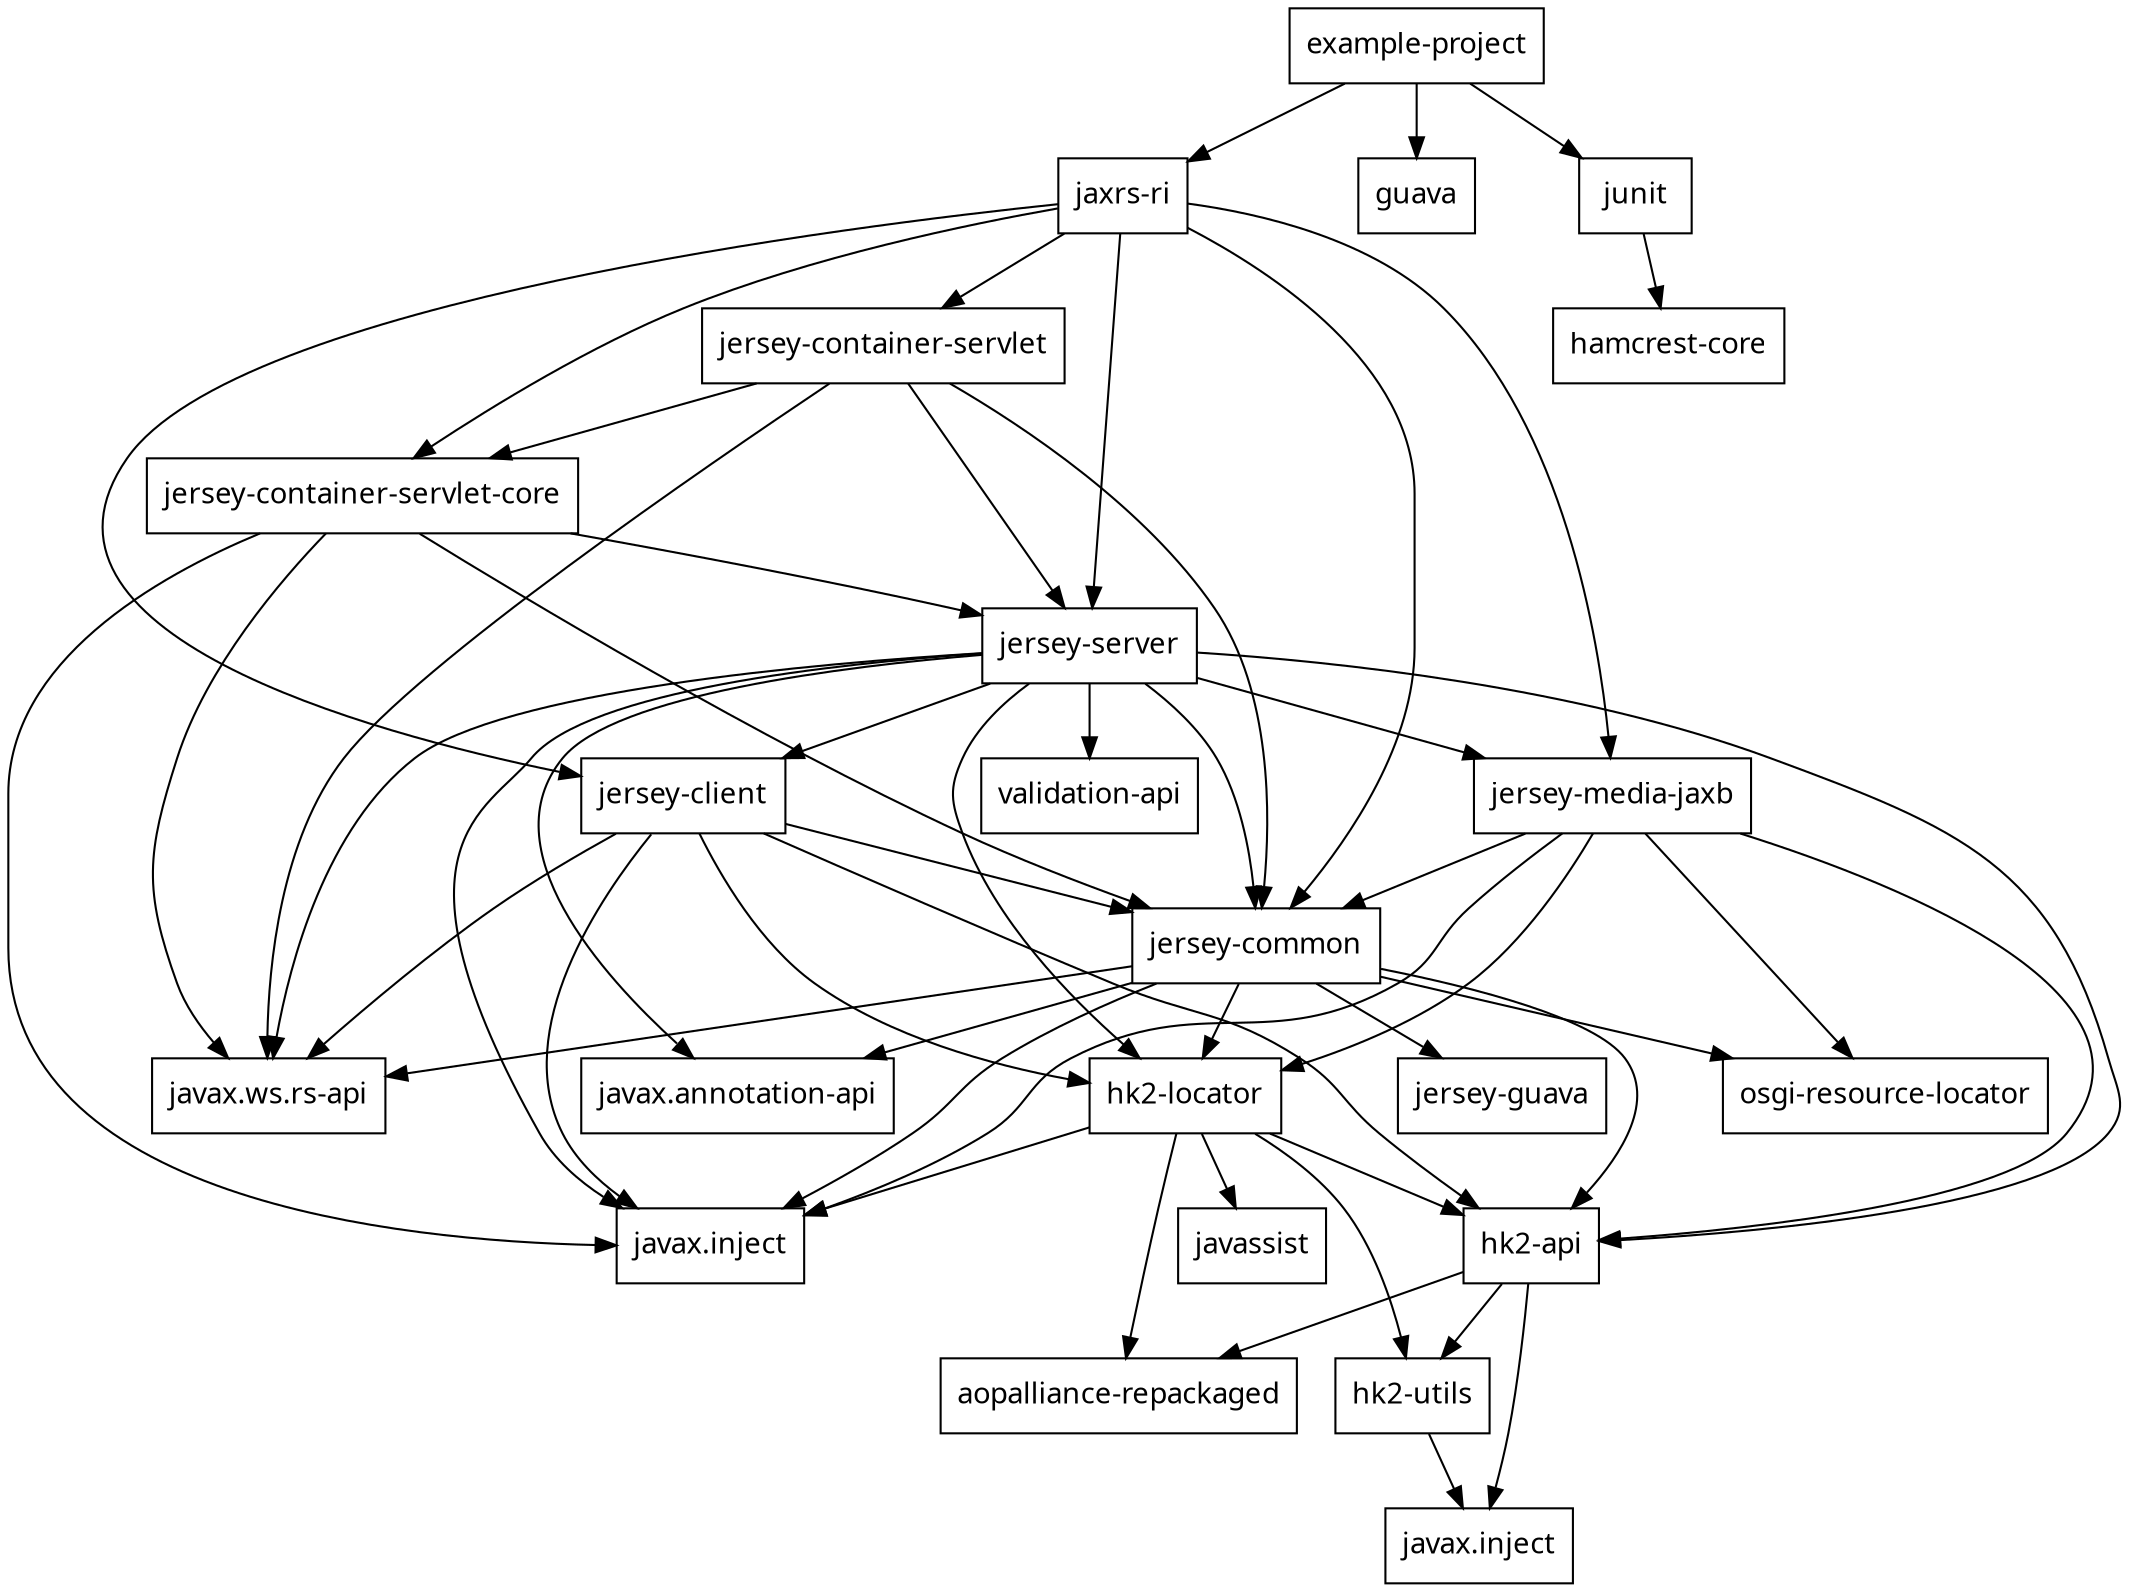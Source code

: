 digraph "G" {
node ["fontname"="Times New Roman"]
"exampleproject" ["shape"="rectangle","label"="example-project"]
"orgglassfishjerseybundlesjaxrsri" ["shape"="rectangle","label"="jaxrs-ri"]
"orgglassfishjerseycontainersjerseycontainerservlet" ["shape"="rectangle","label"="jersey-container-servlet"]
"orgglassfishjerseycontainersjerseycontainerservletcore" ["shape"="rectangle","label"="jersey-container-servlet-core"]
"orgglassfishjerseycorejerseyserver" ["shape"="rectangle","label"="jersey-server"]
"orgglassfishjerseymediajerseymediajaxb" ["shape"="rectangle","label"="jersey-media-jaxb"]
"orgglassfishjerseycorejerseycommon" ["shape"="rectangle","label"="jersey-common"]
"javaxwsrsjavaxwsrsapi" ["shape"="rectangle","label"="javax.ws.rs-api"]
"javaxannotationjavaxannotationapi" ["shape"="rectangle","label"="javax.annotation-api"]
"orgglassfishjerseybundlesrepackagedjerseyguava" ["shape"="rectangle","label"="jersey-guava"]
"orgglassfishhk2hk2locator" ["shape"="rectangle","label"="hk2-locator"]
"orgglassfishhk2hk2api" ["shape"="rectangle","label"="hk2-api"]
"orgglassfishhk2hk2utils" ["shape"="rectangle","label"="hk2-utils"]
"javaxinjectjavaxinject" ["shape"="rectangle","label"="javax.inject"]
"orgglassfishhk2externalaopalliancerepackaged" ["shape"="rectangle","label"="aopalliance-repackaged"]
"orgglassfishhk2externaljavaxinject" ["shape"="rectangle","label"="javax.inject"]
"orgjavassistjavassist" ["shape"="rectangle","label"="javassist"]
"orgglassfishhk2osgiresourcelocator" ["shape"="rectangle","label"="osgi-resource-locator"]
"orgglassfishjerseycorejerseyclient" ["shape"="rectangle","label"="jersey-client"]
"javaxvalidationvalidationapi" ["shape"="rectangle","label"="validation-api"]
"comgoogleguavaguava" ["shape"="rectangle","label"="guava"]
"junitjunit" ["shape"="rectangle","label"="junit"]
"orghamcresthamcrestcore" ["shape"="rectangle","label"="hamcrest-core"]
"exampleproject" -> "orgglassfishjerseybundlesjaxrsri"
"exampleproject" -> "comgoogleguavaguava"
"exampleproject" -> "junitjunit"
"orgglassfishjerseybundlesjaxrsri" -> "orgglassfishjerseycontainersjerseycontainerservlet"
"orgglassfishjerseybundlesjaxrsri" -> "orgglassfishjerseycontainersjerseycontainerservletcore"
"orgglassfishjerseybundlesjaxrsri" -> "orgglassfishjerseycorejerseyserver"
"orgglassfishjerseybundlesjaxrsri" -> "orgglassfishjerseymediajerseymediajaxb"
"orgglassfishjerseybundlesjaxrsri" -> "orgglassfishjerseycorejerseyclient"
"orgglassfishjerseybundlesjaxrsri" -> "orgglassfishjerseycorejerseycommon"
"orgglassfishjerseycontainersjerseycontainerservlet" -> "orgglassfishjerseycontainersjerseycontainerservletcore"
"orgglassfishjerseycontainersjerseycontainerservlet" -> "orgglassfishjerseycorejerseyserver"
"orgglassfishjerseycontainersjerseycontainerservlet" -> "orgglassfishjerseycorejerseycommon"
"orgglassfishjerseycontainersjerseycontainerservlet" -> "javaxwsrsjavaxwsrsapi"
"orgglassfishjerseycontainersjerseycontainerservletcore" -> "orgglassfishjerseycorejerseyserver"
"orgglassfishjerseycontainersjerseycontainerservletcore" -> "orgglassfishjerseycorejerseycommon"
"orgglassfishjerseycontainersjerseycontainerservletcore" -> "javaxwsrsjavaxwsrsapi"
"orgglassfishjerseycontainersjerseycontainerservletcore" -> "orgglassfishhk2externaljavaxinject"
"orgglassfishjerseycorejerseyserver" -> "orgglassfishjerseymediajerseymediajaxb"
"orgglassfishjerseycorejerseyserver" -> "orgglassfishjerseycorejerseyclient"
"orgglassfishjerseycorejerseyserver" -> "orgglassfishjerseycorejerseycommon"
"orgglassfishjerseycorejerseyserver" -> "javaxwsrsjavaxwsrsapi"
"orgglassfishjerseycorejerseyserver" -> "javaxannotationjavaxannotationapi"
"orgglassfishjerseycorejerseyserver" -> "orgglassfishhk2hk2locator"
"orgglassfishjerseycorejerseyserver" -> "orgglassfishhk2hk2api"
"orgglassfishjerseycorejerseyserver" -> "orgglassfishhk2externaljavaxinject"
"orgglassfishjerseycorejerseyserver" -> "javaxvalidationvalidationapi"
"orgglassfishjerseymediajerseymediajaxb" -> "orgglassfishjerseycorejerseycommon"
"orgglassfishjerseymediajerseymediajaxb" -> "orgglassfishhk2hk2locator"
"orgglassfishjerseymediajerseymediajaxb" -> "orgglassfishhk2hk2api"
"orgglassfishjerseymediajerseymediajaxb" -> "orgglassfishhk2externaljavaxinject"
"orgglassfishjerseymediajerseymediajaxb" -> "orgglassfishhk2osgiresourcelocator"
"orgglassfishjerseycorejerseycommon" -> "javaxwsrsjavaxwsrsapi"
"orgglassfishjerseycorejerseycommon" -> "javaxannotationjavaxannotationapi"
"orgglassfishjerseycorejerseycommon" -> "orgglassfishjerseybundlesrepackagedjerseyguava"
"orgglassfishjerseycorejerseycommon" -> "orgglassfishhk2hk2locator"
"orgglassfishjerseycorejerseycommon" -> "orgglassfishhk2hk2api"
"orgglassfishjerseycorejerseycommon" -> "orgglassfishhk2externaljavaxinject"
"orgglassfishjerseycorejerseycommon" -> "orgglassfishhk2osgiresourcelocator"
"orgglassfishhk2hk2locator" -> "orgglassfishhk2hk2api"
"orgglassfishhk2hk2locator" -> "orgglassfishhk2externaljavaxinject"
"orgglassfishhk2hk2locator" -> "orgglassfishhk2hk2utils"
"orgglassfishhk2hk2locator" -> "orgglassfishhk2externalaopalliancerepackaged"
"orgglassfishhk2hk2locator" -> "orgjavassistjavassist"
"orgglassfishhk2hk2api" -> "orgglassfishhk2hk2utils"
"orgglassfishhk2hk2api" -> "orgglassfishhk2externalaopalliancerepackaged"
"orgglassfishhk2hk2api" -> "javaxinjectjavaxinject"
"orgglassfishhk2hk2utils" -> "javaxinjectjavaxinject"
"orgglassfishjerseycorejerseyclient" -> "orgglassfishjerseycorejerseycommon"
"orgglassfishjerseycorejerseyclient" -> "javaxwsrsjavaxwsrsapi"
"orgglassfishjerseycorejerseyclient" -> "orgglassfishhk2hk2locator"
"orgglassfishjerseycorejerseyclient" -> "orgglassfishhk2hk2api"
"orgglassfishjerseycorejerseyclient" -> "orgglassfishhk2externaljavaxinject"
"junitjunit" -> "orghamcresthamcrestcore"
}